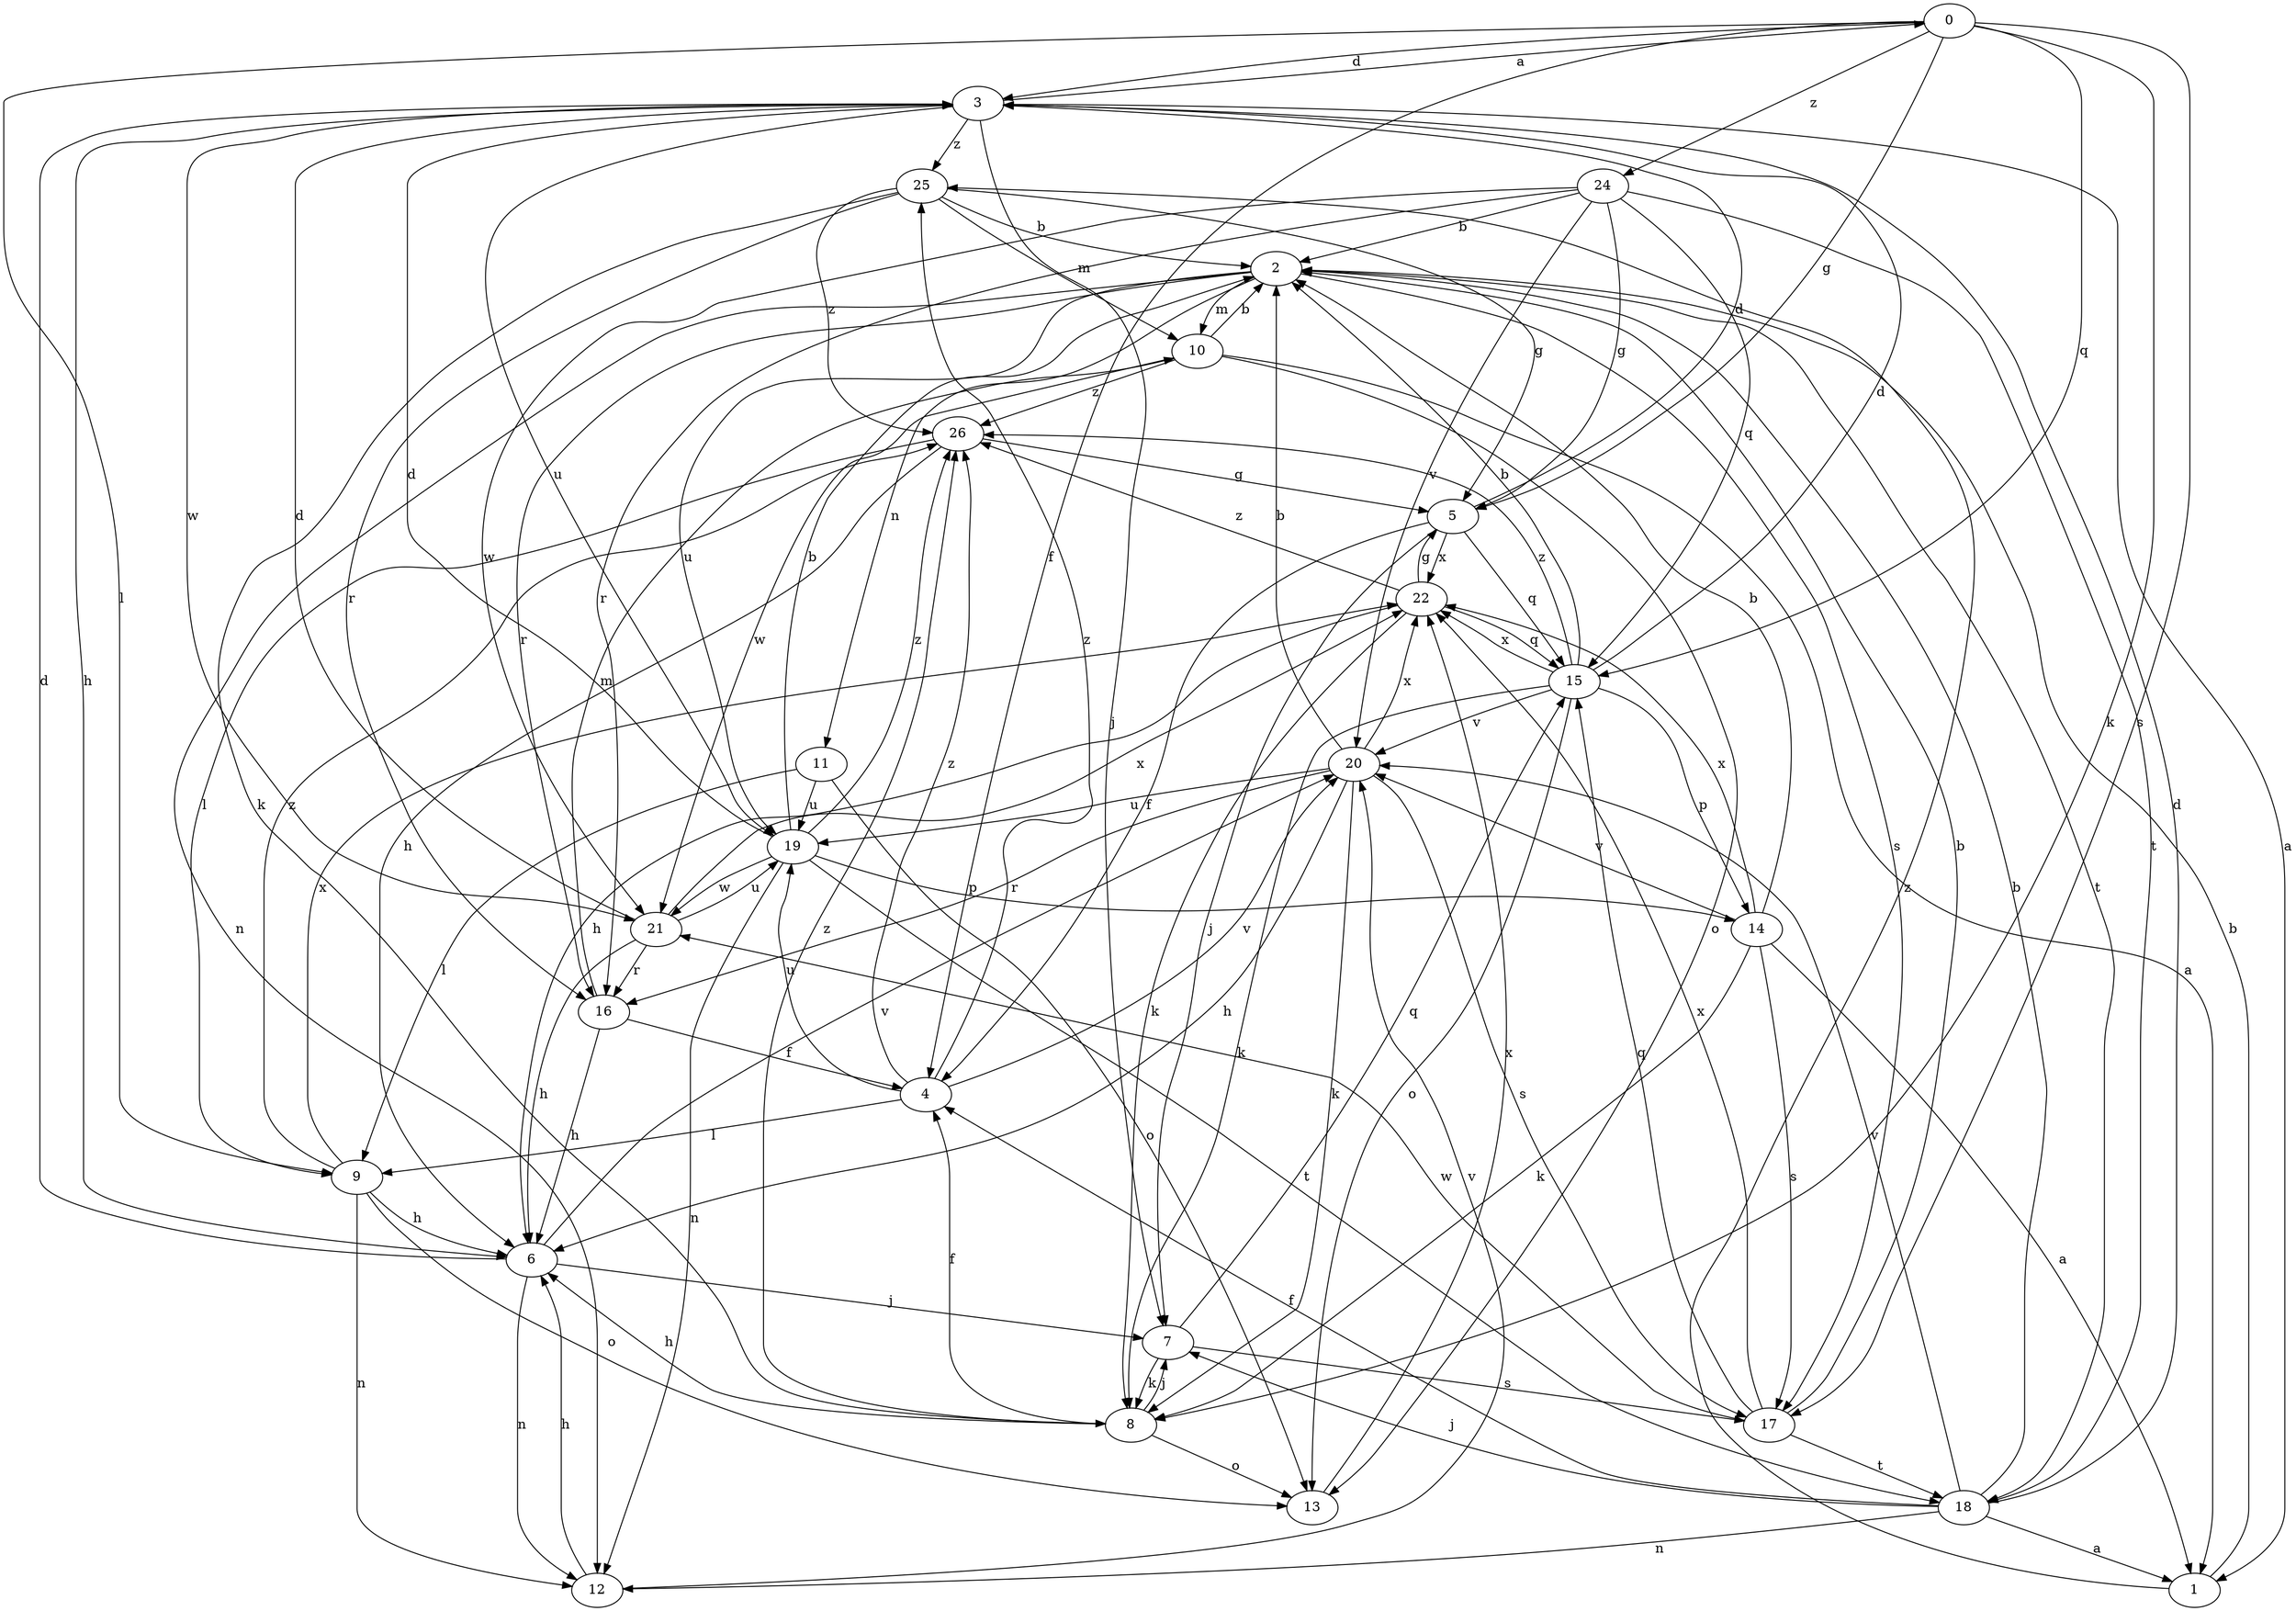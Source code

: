 strict digraph  {
0;
1;
2;
3;
4;
5;
6;
7;
8;
9;
10;
11;
12;
13;
14;
15;
16;
17;
18;
19;
20;
21;
22;
24;
25;
26;
0 -> 3  [label=d];
0 -> 4  [label=f];
0 -> 5  [label=g];
0 -> 8  [label=k];
0 -> 9  [label=l];
0 -> 15  [label=q];
0 -> 17  [label=s];
0 -> 24  [label=z];
1 -> 2  [label=b];
1 -> 25  [label=z];
2 -> 10  [label=m];
2 -> 11  [label=n];
2 -> 12  [label=n];
2 -> 16  [label=r];
2 -> 17  [label=s];
2 -> 18  [label=t];
2 -> 19  [label=u];
3 -> 0  [label=a];
3 -> 1  [label=a];
3 -> 6  [label=h];
3 -> 7  [label=j];
3 -> 19  [label=u];
3 -> 21  [label=w];
3 -> 25  [label=z];
4 -> 9  [label=l];
4 -> 19  [label=u];
4 -> 20  [label=v];
4 -> 25  [label=z];
4 -> 26  [label=z];
5 -> 3  [label=d];
5 -> 4  [label=f];
5 -> 7  [label=j];
5 -> 15  [label=q];
5 -> 22  [label=x];
6 -> 3  [label=d];
6 -> 7  [label=j];
6 -> 12  [label=n];
6 -> 20  [label=v];
7 -> 8  [label=k];
7 -> 15  [label=q];
7 -> 17  [label=s];
8 -> 4  [label=f];
8 -> 6  [label=h];
8 -> 7  [label=j];
8 -> 13  [label=o];
8 -> 26  [label=z];
9 -> 6  [label=h];
9 -> 12  [label=n];
9 -> 13  [label=o];
9 -> 22  [label=x];
9 -> 26  [label=z];
10 -> 1  [label=a];
10 -> 2  [label=b];
10 -> 13  [label=o];
10 -> 21  [label=w];
10 -> 26  [label=z];
11 -> 9  [label=l];
11 -> 13  [label=o];
11 -> 19  [label=u];
12 -> 6  [label=h];
12 -> 20  [label=v];
13 -> 22  [label=x];
14 -> 1  [label=a];
14 -> 2  [label=b];
14 -> 8  [label=k];
14 -> 17  [label=s];
14 -> 20  [label=v];
14 -> 22  [label=x];
15 -> 2  [label=b];
15 -> 3  [label=d];
15 -> 8  [label=k];
15 -> 13  [label=o];
15 -> 14  [label=p];
15 -> 20  [label=v];
15 -> 22  [label=x];
15 -> 26  [label=z];
16 -> 4  [label=f];
16 -> 6  [label=h];
16 -> 10  [label=m];
17 -> 2  [label=b];
17 -> 15  [label=q];
17 -> 18  [label=t];
17 -> 21  [label=w];
17 -> 22  [label=x];
18 -> 1  [label=a];
18 -> 2  [label=b];
18 -> 3  [label=d];
18 -> 4  [label=f];
18 -> 7  [label=j];
18 -> 12  [label=n];
18 -> 20  [label=v];
19 -> 2  [label=b];
19 -> 3  [label=d];
19 -> 12  [label=n];
19 -> 14  [label=p];
19 -> 18  [label=t];
19 -> 21  [label=w];
19 -> 26  [label=z];
20 -> 2  [label=b];
20 -> 6  [label=h];
20 -> 8  [label=k];
20 -> 16  [label=r];
20 -> 17  [label=s];
20 -> 19  [label=u];
20 -> 22  [label=x];
21 -> 3  [label=d];
21 -> 6  [label=h];
21 -> 16  [label=r];
21 -> 19  [label=u];
21 -> 22  [label=x];
22 -> 5  [label=g];
22 -> 6  [label=h];
22 -> 8  [label=k];
22 -> 15  [label=q];
22 -> 26  [label=z];
24 -> 2  [label=b];
24 -> 5  [label=g];
24 -> 15  [label=q];
24 -> 16  [label=r];
24 -> 18  [label=t];
24 -> 20  [label=v];
24 -> 21  [label=w];
25 -> 2  [label=b];
25 -> 5  [label=g];
25 -> 8  [label=k];
25 -> 10  [label=m];
25 -> 16  [label=r];
25 -> 26  [label=z];
26 -> 5  [label=g];
26 -> 6  [label=h];
26 -> 9  [label=l];
}
